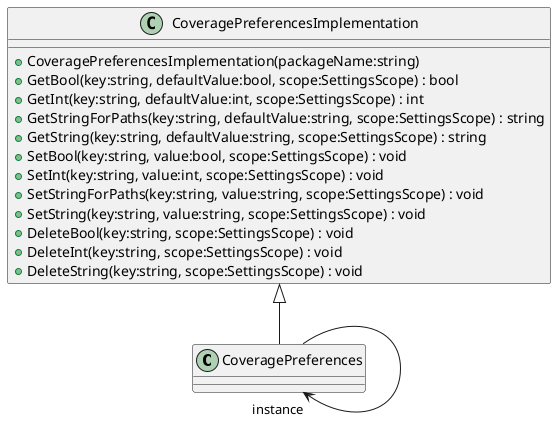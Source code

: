 @startuml
class CoveragePreferences {
}
class CoveragePreferencesImplementation {
    + CoveragePreferencesImplementation(packageName:string)
    + GetBool(key:string, defaultValue:bool, scope:SettingsScope) : bool
    + GetInt(key:string, defaultValue:int, scope:SettingsScope) : int
    + GetStringForPaths(key:string, defaultValue:string, scope:SettingsScope) : string
    + GetString(key:string, defaultValue:string, scope:SettingsScope) : string
    + SetBool(key:string, value:bool, scope:SettingsScope) : void
    + SetInt(key:string, value:int, scope:SettingsScope) : void
    + SetStringForPaths(key:string, value:string, scope:SettingsScope) : void
    + SetString(key:string, value:string, scope:SettingsScope) : void
    + DeleteBool(key:string, scope:SettingsScope) : void
    + DeleteInt(key:string, scope:SettingsScope) : void
    + DeleteString(key:string, scope:SettingsScope) : void
}
CoveragePreferencesImplementation <|-- CoveragePreferences
CoveragePreferences --> "instance" CoveragePreferences
@enduml
